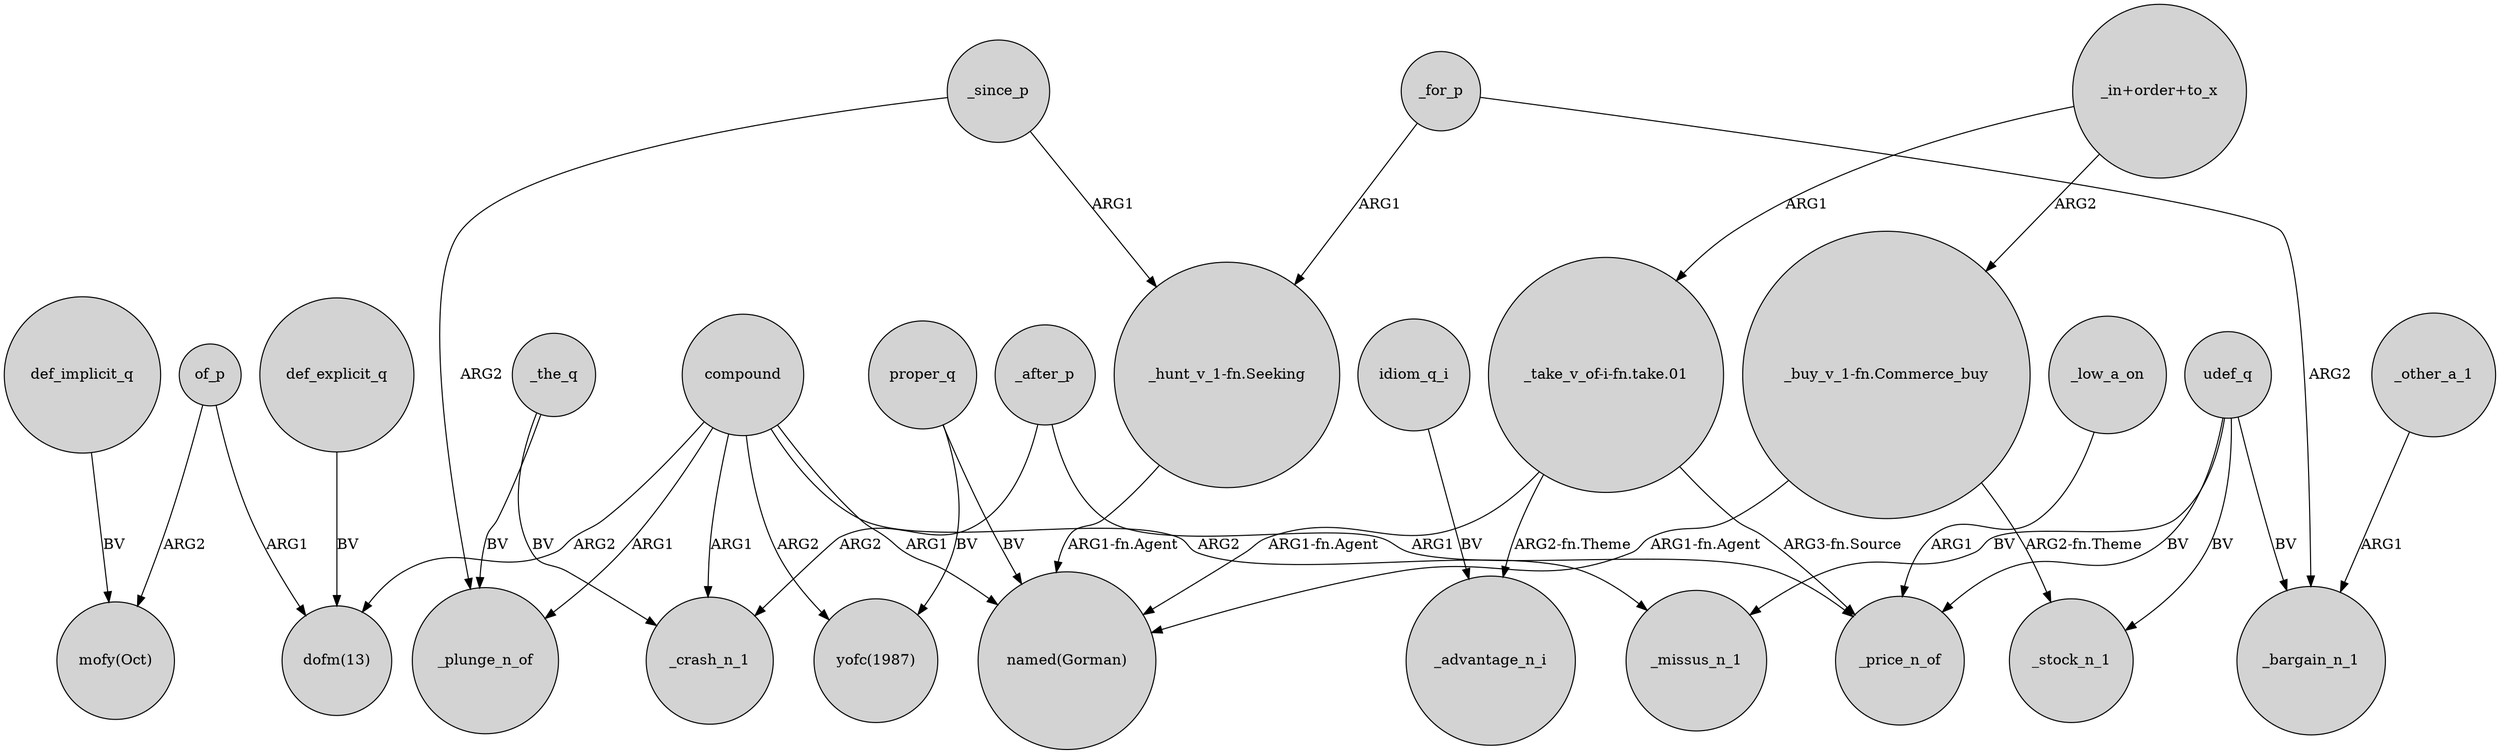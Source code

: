 digraph {
	node [shape=circle style=filled]
	of_p -> "dofm(13)" [label=ARG1]
	"_take_v_of-i-fn.take.01" -> _price_n_of [label="ARG3-fn.Source"]
	udef_q -> _price_n_of [label=BV]
	def_implicit_q -> "mofy(Oct)" [label=BV]
	"_hunt_v_1-fn.Seeking" -> "named(Gorman)" [label="ARG1-fn.Agent"]
	"_buy_v_1-fn.Commerce_buy" -> "named(Gorman)" [label="ARG1-fn.Agent"]
	"_in+order+to_x" -> "_buy_v_1-fn.Commerce_buy" [label=ARG2]
	_after_p -> _crash_n_1 [label=ARG2]
	compound -> _missus_n_1 [label=ARG2]
	_since_p -> _plunge_n_of [label=ARG2]
	compound -> _crash_n_1 [label=ARG1]
	"_take_v_of-i-fn.take.01" -> "named(Gorman)" [label="ARG1-fn.Agent"]
	"_take_v_of-i-fn.take.01" -> _advantage_n_i [label="ARG2-fn.Theme"]
	of_p -> "mofy(Oct)" [label=ARG2]
	udef_q -> _missus_n_1 [label=BV]
	_the_q -> _plunge_n_of [label=BV]
	_since_p -> "_hunt_v_1-fn.Seeking" [label=ARG1]
	udef_q -> _bargain_n_1 [label=BV]
	compound -> _plunge_n_of [label=ARG1]
	udef_q -> _stock_n_1 [label=BV]
	_for_p -> _bargain_n_1 [label=ARG2]
	def_explicit_q -> "dofm(13)" [label=BV]
	compound -> "yofc(1987)" [label=ARG2]
	"_in+order+to_x" -> "_take_v_of-i-fn.take.01" [label=ARG1]
	_for_p -> "_hunt_v_1-fn.Seeking" [label=ARG1]
	_other_a_1 -> _bargain_n_1 [label=ARG1]
	proper_q -> "yofc(1987)" [label=BV]
	idiom_q_i -> _advantage_n_i [label=BV]
	_low_a_on -> _price_n_of [label=ARG1]
	proper_q -> "named(Gorman)" [label=BV]
	compound -> "named(Gorman)" [label=ARG1]
	_after_p -> _price_n_of [label=ARG1]
	compound -> "dofm(13)" [label=ARG2]
	_the_q -> _crash_n_1 [label=BV]
	"_buy_v_1-fn.Commerce_buy" -> _stock_n_1 [label="ARG2-fn.Theme"]
}
